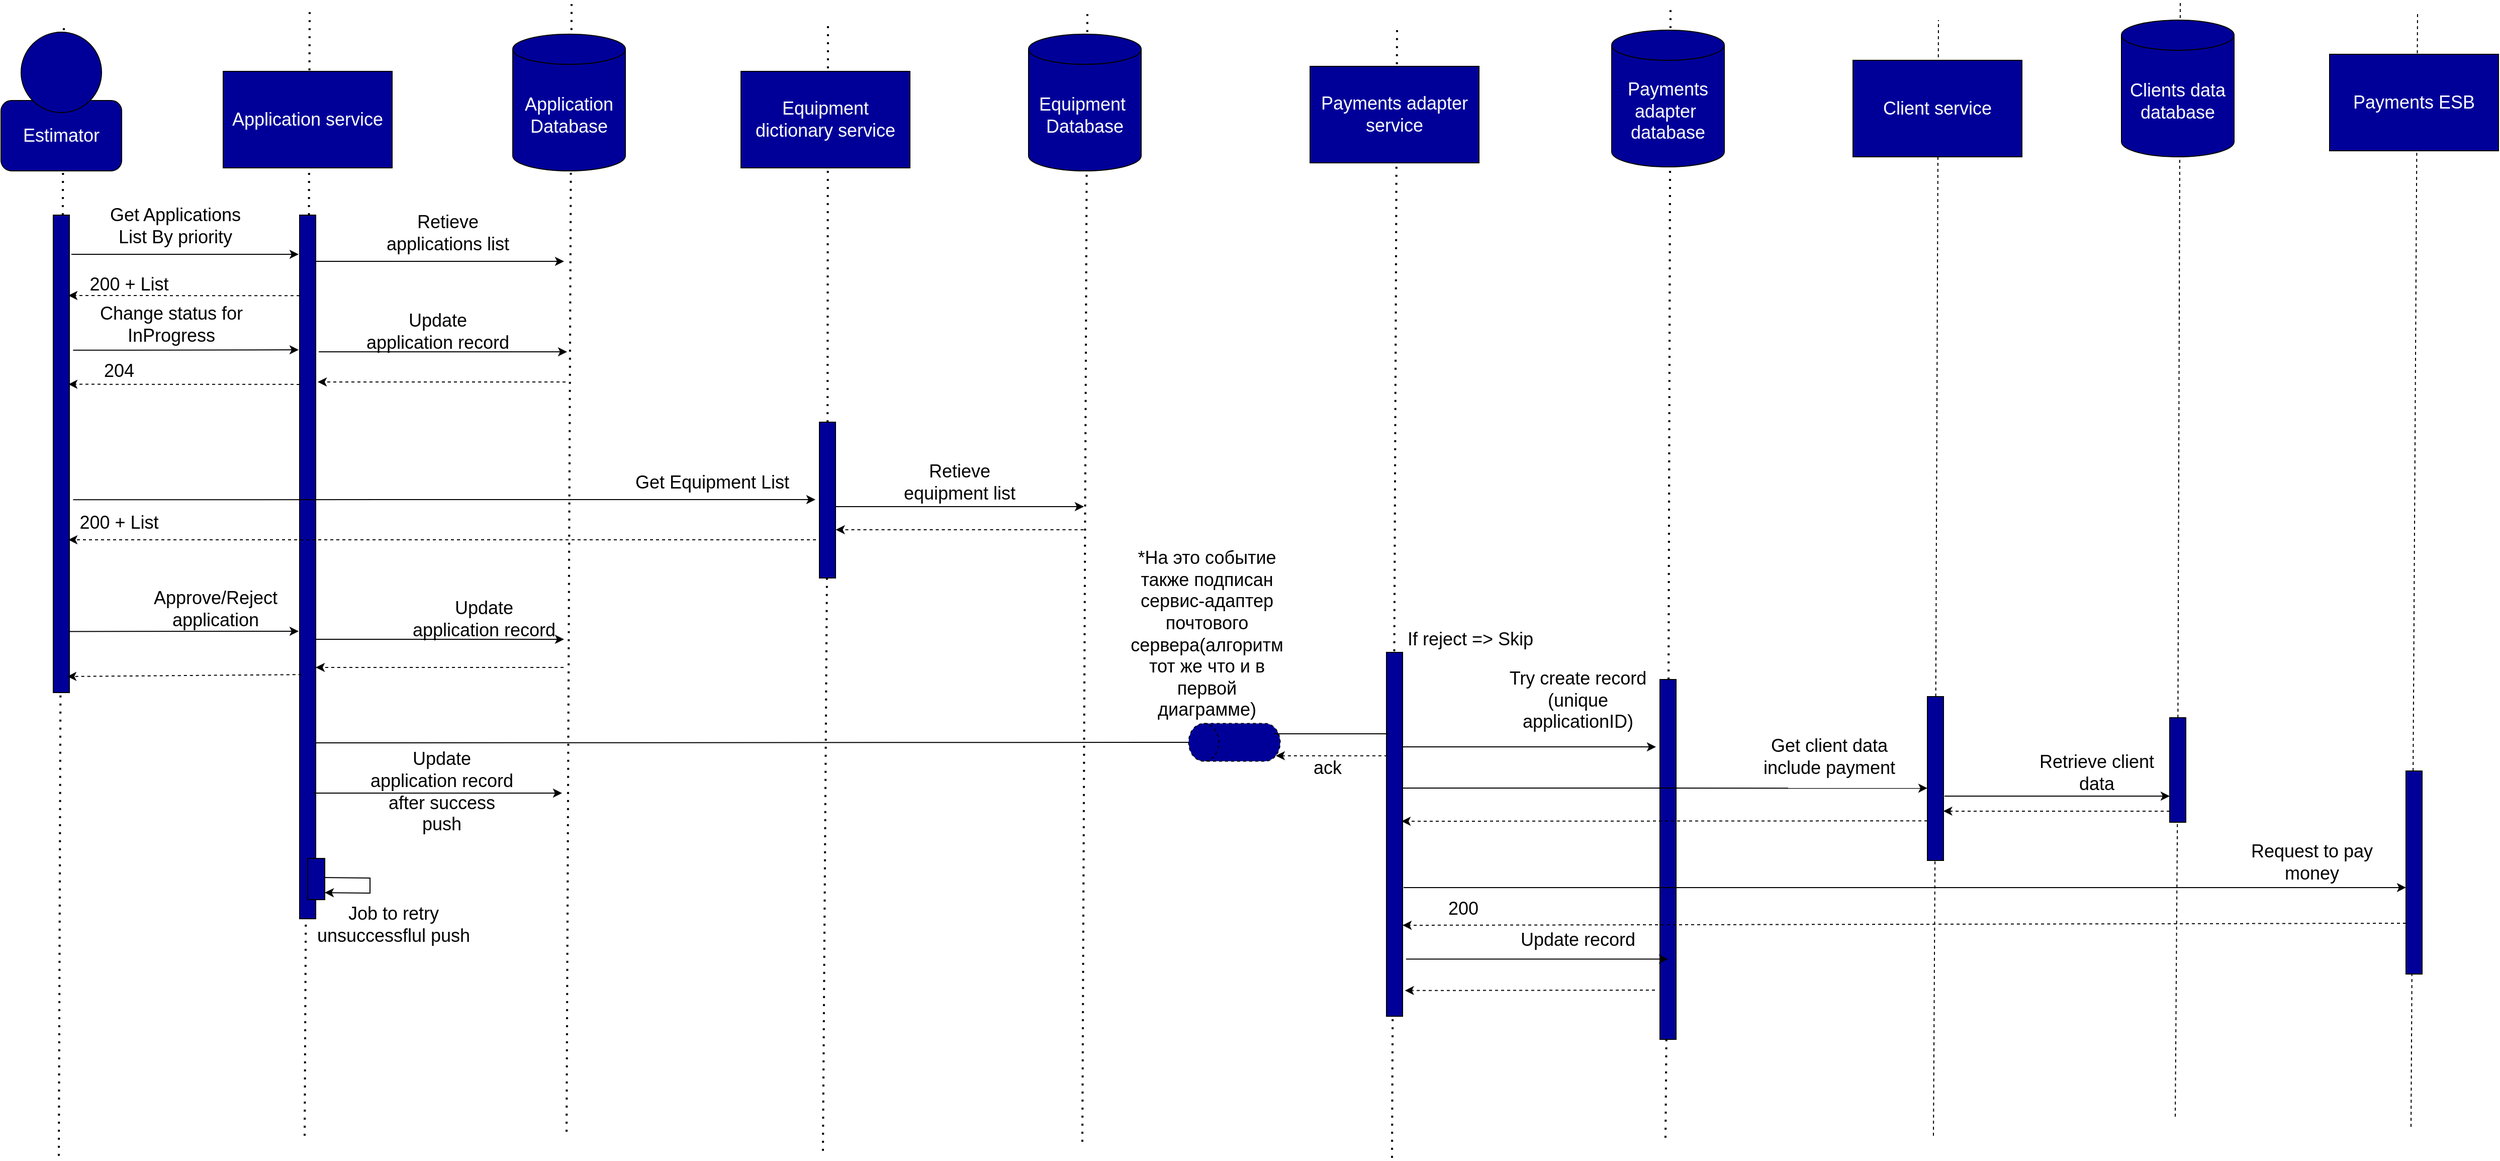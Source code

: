 <mxfile version="20.0.4" type="device"><diagram id="uiwmAPncvF2U3PIobIbL" name="Page-1"><mxGraphModel dx="5477" dy="1089" grid="0" gridSize="10" guides="1" tooltips="1" connect="1" arrows="1" fold="1" page="0" pageScale="1" pageWidth="827" pageHeight="1169" math="0" shadow="0"><root><mxCell id="0"/><mxCell id="1" parent="0"/><mxCell id="NFg4z7qOLIQKSkiyDJ2y-183" value="" style="endArrow=none;dashed=1;html=1;rounded=0;" edge="1" parent="1"><mxGeometry width="50" height="50" relative="1" as="geometry"><mxPoint x="-60" y="1185" as="sourcePoint"/><mxPoint x="-53.5" y="78" as="targetPoint"/></mxGeometry></mxCell><mxCell id="NFg4z7qOLIQKSkiyDJ2y-172" value="" style="endArrow=none;dashed=1;html=1;rounded=0;startArrow=none;" edge="1" parent="1" source="NFg4z7qOLIQKSkiyDJ2y-176"><mxGeometry width="50" height="50" relative="1" as="geometry"><mxPoint x="-294.5" y="1174.857" as="sourcePoint"/><mxPoint x="-289.5" y="65" as="targetPoint"/></mxGeometry></mxCell><mxCell id="NFg4z7qOLIQKSkiyDJ2y-170" value="" style="endArrow=none;dashed=1;html=1;rounded=0;startArrow=none;" edge="1" parent="1" source="NFg4z7qOLIQKSkiyDJ2y-173"><mxGeometry width="50" height="50" relative="1" as="geometry"><mxPoint x="-535" y="1193.857" as="sourcePoint"/><mxPoint x="-530" y="84" as="targetPoint"/></mxGeometry></mxCell><mxCell id="NFg4z7qOLIQKSkiyDJ2y-153" value="" style="endArrow=none;dashed=1;html=1;dashPattern=1 3;strokeWidth=2;rounded=0;fontSize=18;fontColor=#FFFFFF;" edge="1" parent="1"><mxGeometry width="50" height="50" relative="1" as="geometry"><mxPoint x="-1073.5" y="1215.857" as="sourcePoint"/><mxPoint x="-1068.5" y="94" as="targetPoint"/></mxGeometry></mxCell><mxCell id="NFg4z7qOLIQKSkiyDJ2y-85" value="" style="endArrow=none;dashed=1;html=1;dashPattern=1 3;strokeWidth=2;rounded=0;fontSize=18;fontColor=#FFFFFF;" edge="1" parent="1"><mxGeometry width="50" height="50" relative="1" as="geometry"><mxPoint x="-1381.5" y="1199.857" as="sourcePoint"/><mxPoint x="-1376.5" y="78" as="targetPoint"/></mxGeometry></mxCell><mxCell id="NFg4z7qOLIQKSkiyDJ2y-81" value="" style="endArrow=none;dashed=1;html=1;dashPattern=1 3;strokeWidth=2;rounded=0;fontSize=18;fontColor=#FFFFFF;startArrow=none;" edge="1" parent="1" source="NFg4z7qOLIQKSkiyDJ2y-89"><mxGeometry width="50" height="50" relative="1" as="geometry"><mxPoint x="-1639.5" y="1208.857" as="sourcePoint"/><mxPoint x="-1634.5" y="87" as="targetPoint"/></mxGeometry></mxCell><mxCell id="NFg4z7qOLIQKSkiyDJ2y-24" value="" style="endArrow=none;dashed=1;html=1;dashPattern=1 3;strokeWidth=2;rounded=0;fontSize=18;fontColor=#FFFFFF;" edge="1" parent="1"><mxGeometry width="50" height="50" relative="1" as="geometry"><mxPoint x="-1894.5" y="1189.857" as="sourcePoint"/><mxPoint x="-1889.5" y="68" as="targetPoint"/></mxGeometry></mxCell><mxCell id="NFg4z7qOLIQKSkiyDJ2y-1" value="" style="endArrow=none;dashed=1;html=1;dashPattern=1 3;strokeWidth=2;rounded=0;fontSize=18;fontColor=#FFFFFF;startArrow=none;" edge="1" parent="1" source="NFg4z7qOLIQKSkiyDJ2y-13"><mxGeometry width="50" height="50" relative="1" as="geometry"><mxPoint x="-2399.5" y="1213.857" as="sourcePoint"/><mxPoint x="-2394.5" y="92" as="targetPoint"/></mxGeometry></mxCell><mxCell id="NFg4z7qOLIQKSkiyDJ2y-5" value="" style="endArrow=none;dashed=1;html=1;dashPattern=1 3;strokeWidth=2;rounded=0;fontSize=18;fontColor=#FFFFFF;startArrow=none;" edge="1" parent="1" source="NFg4z7qOLIQKSkiyDJ2y-15"><mxGeometry width="50" height="50" relative="1" as="geometry"><mxPoint x="-2155" y="1193.857" as="sourcePoint"/><mxPoint x="-2150" y="72" as="targetPoint"/></mxGeometry></mxCell><mxCell id="NFg4z7qOLIQKSkiyDJ2y-6" value="&lt;font color=&quot;#ffffff&quot; style=&quot;font-size: 18px;&quot;&gt;Estimator&lt;/font&gt;" style="rounded=1;whiteSpace=wrap;html=1;fillColor=#000099;" vertex="1" parent="1"><mxGeometry x="-2457" y="164" width="120" height="70" as="geometry"/></mxCell><mxCell id="NFg4z7qOLIQKSkiyDJ2y-7" value="" style="ellipse;whiteSpace=wrap;html=1;aspect=fixed;fillColor=#000099;fontColor=#ffffff;strokeColor=#000000;" vertex="1" parent="1"><mxGeometry x="-2437" y="96" width="80" height="80" as="geometry"/></mxCell><mxCell id="NFg4z7qOLIQKSkiyDJ2y-8" value="Application service" style="rounded=0;whiteSpace=wrap;html=1;fontSize=18;fontColor=#FFFFFF;strokeColor=#000000;fillColor=#000099;" vertex="1" parent="1"><mxGeometry x="-2236" y="135" width="168" height="96" as="geometry"/></mxCell><mxCell id="NFg4z7qOLIQKSkiyDJ2y-9" value="Equipment dictionary service" style="rounded=0;whiteSpace=wrap;html=1;fontSize=18;fontColor=#FFFFFF;strokeColor=#000000;fillColor=#000099;" vertex="1" parent="1"><mxGeometry x="-1721" y="135" width="168" height="96" as="geometry"/></mxCell><mxCell id="NFg4z7qOLIQKSkiyDJ2y-11" value="Application&lt;br&gt;Database" style="shape=cylinder3;whiteSpace=wrap;html=1;boundedLbl=1;backgroundOutline=1;size=15;fontSize=18;fontColor=#FFFFFF;strokeColor=#000000;fillColor=#000099;" vertex="1" parent="1"><mxGeometry x="-1948" y="98" width="112" height="136" as="geometry"/></mxCell><mxCell id="NFg4z7qOLIQKSkiyDJ2y-12" value="Equipment&amp;nbsp;&lt;br&gt;Database" style="shape=cylinder3;whiteSpace=wrap;html=1;boundedLbl=1;backgroundOutline=1;size=15;fontSize=18;fontColor=#FFFFFF;strokeColor=#000000;fillColor=#000099;" vertex="1" parent="1"><mxGeometry x="-1435" y="98" width="112" height="136" as="geometry"/></mxCell><mxCell id="NFg4z7qOLIQKSkiyDJ2y-13" value="" style="rounded=0;whiteSpace=wrap;html=1;fontSize=18;fontColor=#FFFFFF;strokeColor=#000000;fillColor=#000099;" vertex="1" parent="1"><mxGeometry x="-2405" y="278" width="16" height="475" as="geometry"/></mxCell><mxCell id="NFg4z7qOLIQKSkiyDJ2y-14" value="" style="endArrow=none;dashed=1;html=1;dashPattern=1 3;strokeWidth=2;rounded=0;fontSize=18;fontColor=#FFFFFF;" edge="1" parent="1" target="NFg4z7qOLIQKSkiyDJ2y-13"><mxGeometry width="50" height="50" relative="1" as="geometry"><mxPoint x="-2399.5" y="1213.857" as="sourcePoint"/><mxPoint x="-2394.5" y="92" as="targetPoint"/></mxGeometry></mxCell><mxCell id="NFg4z7qOLIQKSkiyDJ2y-15" value="" style="rounded=0;whiteSpace=wrap;html=1;fontSize=18;fontColor=#FFFFFF;strokeColor=#000000;fillColor=#000099;" vertex="1" parent="1"><mxGeometry x="-2160" y="278" width="16" height="700" as="geometry"/></mxCell><mxCell id="NFg4z7qOLIQKSkiyDJ2y-16" value="" style="endArrow=none;dashed=1;html=1;dashPattern=1 3;strokeWidth=2;rounded=0;fontSize=18;fontColor=#FFFFFF;" edge="1" parent="1" target="NFg4z7qOLIQKSkiyDJ2y-15"><mxGeometry width="50" height="50" relative="1" as="geometry"><mxPoint x="-2155" y="1193.857" as="sourcePoint"/><mxPoint x="-2150" y="72" as="targetPoint"/></mxGeometry></mxCell><mxCell id="NFg4z7qOLIQKSkiyDJ2y-17" value="" style="endArrow=classic;html=1;rounded=0;fontSize=18;fontColor=#FFFFFF;" edge="1" parent="1"><mxGeometry width="50" height="50" relative="1" as="geometry"><mxPoint x="-2387" y="317" as="sourcePoint"/><mxPoint x="-2161" y="317" as="targetPoint"/></mxGeometry></mxCell><mxCell id="NFg4z7qOLIQKSkiyDJ2y-18" value="&lt;font color=&quot;#000000&quot;&gt;Get Applications &lt;br&gt;List By priority&lt;/font&gt;" style="text;html=1;align=center;verticalAlign=middle;resizable=0;points=[];autosize=1;strokeColor=none;fillColor=none;fontSize=18;fontColor=#FFFFFF;" vertex="1" parent="1"><mxGeometry x="-2358.5" y="261" width="148" height="55" as="geometry"/></mxCell><mxCell id="NFg4z7qOLIQKSkiyDJ2y-19" value="" style="endArrow=classic;html=1;rounded=0;fontSize=18;fontColor=#FFFFFF;exitX=0.964;exitY=0.166;exitDx=0;exitDy=0;exitPerimeter=0;" edge="1" parent="1"><mxGeometry width="50" height="50" relative="1" as="geometry"><mxPoint x="-2143.996" y="324.004" as="sourcePoint"/><mxPoint x="-1897.0" y="324" as="targetPoint"/></mxGeometry></mxCell><mxCell id="NFg4z7qOLIQKSkiyDJ2y-20" value="Retieve applications list" style="text;html=1;strokeColor=none;fillColor=none;align=center;verticalAlign=middle;whiteSpace=wrap;rounded=0;fontSize=18;fontColor=#000000;" vertex="1" parent="1"><mxGeometry x="-2087" y="275" width="149" height="41" as="geometry"/></mxCell><mxCell id="NFg4z7qOLIQKSkiyDJ2y-21" value="" style="endArrow=classic;html=1;rounded=0;fontSize=18;fontColor=#000000;dashed=1;" edge="1" parent="1"><mxGeometry width="50" height="50" relative="1" as="geometry"><mxPoint x="-1895.5" y="444" as="sourcePoint"/><mxPoint x="-2142" y="444" as="targetPoint"/></mxGeometry></mxCell><mxCell id="NFg4z7qOLIQKSkiyDJ2y-22" value="" style="endArrow=classic;html=1;rounded=0;fontSize=18;fontColor=#000000;dashed=1;" edge="1" parent="1"><mxGeometry width="50" height="50" relative="1" as="geometry"><mxPoint x="-2160" y="358.15" as="sourcePoint"/><mxPoint x="-2390" y="358" as="targetPoint"/></mxGeometry></mxCell><mxCell id="NFg4z7qOLIQKSkiyDJ2y-23" value="200 + List" style="text;html=1;strokeColor=none;fillColor=none;align=center;verticalAlign=middle;whiteSpace=wrap;rounded=0;dashed=1;fontSize=18;fontColor=#000000;" vertex="1" parent="1"><mxGeometry x="-2383" y="332" width="107" height="30" as="geometry"/></mxCell><mxCell id="NFg4z7qOLIQKSkiyDJ2y-74" value="" style="endArrow=classic;html=1;rounded=0;fontSize=18;fontColor=#FFFFFF;exitX=1.232;exitY=0.283;exitDx=0;exitDy=0;exitPerimeter=0;" edge="1" parent="1" source="NFg4z7qOLIQKSkiyDJ2y-13"><mxGeometry width="50" height="50" relative="1" as="geometry"><mxPoint x="-2382.998" y="398.0" as="sourcePoint"/><mxPoint x="-2161" y="412" as="targetPoint"/></mxGeometry></mxCell><mxCell id="NFg4z7qOLIQKSkiyDJ2y-75" value="&lt;font color=&quot;#000000&quot;&gt;Change status for&lt;br&gt;InProgress&lt;/font&gt;" style="text;html=1;align=center;verticalAlign=middle;resizable=0;points=[];autosize=1;strokeColor=none;fillColor=none;fontSize=18;fontColor=#FFFFFF;" vertex="1" parent="1"><mxGeometry x="-2368" y="359" width="160" height="55" as="geometry"/></mxCell><mxCell id="NFg4z7qOLIQKSkiyDJ2y-76" value="" style="endArrow=classic;html=1;rounded=0;fontSize=18;fontColor=#FFFFFF;exitX=0.964;exitY=0.166;exitDx=0;exitDy=0;exitPerimeter=0;" edge="1" parent="1"><mxGeometry width="50" height="50" relative="1" as="geometry"><mxPoint x="-2140.996" y="414.004" as="sourcePoint"/><mxPoint x="-1894" y="414" as="targetPoint"/></mxGeometry></mxCell><mxCell id="NFg4z7qOLIQKSkiyDJ2y-77" value="Update application record" style="text;html=1;strokeColor=none;fillColor=none;align=center;verticalAlign=middle;whiteSpace=wrap;rounded=0;fontSize=18;fontColor=#000000;" vertex="1" parent="1"><mxGeometry x="-2097" y="373" width="149" height="41" as="geometry"/></mxCell><mxCell id="NFg4z7qOLIQKSkiyDJ2y-78" value="" style="endArrow=classic;html=1;rounded=0;fontSize=18;fontColor=#000000;dashed=1;" edge="1" parent="1"><mxGeometry width="50" height="50" relative="1" as="geometry"><mxPoint x="-2160" y="446.44" as="sourcePoint"/><mxPoint x="-2390" y="446.29" as="targetPoint"/></mxGeometry></mxCell><mxCell id="NFg4z7qOLIQKSkiyDJ2y-79" value="204" style="text;html=1;strokeColor=none;fillColor=none;align=center;verticalAlign=middle;whiteSpace=wrap;rounded=0;dashed=1;fontSize=18;fontColor=#000000;" vertex="1" parent="1"><mxGeometry x="-2393" y="418" width="107" height="30" as="geometry"/></mxCell><mxCell id="NFg4z7qOLIQKSkiyDJ2y-88" value="" style="endArrow=classic;html=1;rounded=0;fontSize=18;fontColor=#FFFFFF;exitX=1.232;exitY=0.596;exitDx=0;exitDy=0;exitPerimeter=0;" edge="1" parent="1" source="NFg4z7qOLIQKSkiyDJ2y-13"><mxGeometry width="50" height="50" relative="1" as="geometry"><mxPoint x="-2114.998" y="560.0" as="sourcePoint"/><mxPoint x="-1647" y="561" as="targetPoint"/></mxGeometry></mxCell><mxCell id="NFg4z7qOLIQKSkiyDJ2y-89" value="" style="rounded=0;whiteSpace=wrap;html=1;fontSize=18;fontColor=#FFFFFF;strokeColor=#000000;fillColor=#000099;" vertex="1" parent="1"><mxGeometry x="-1643" y="484" width="16" height="155" as="geometry"/></mxCell><mxCell id="NFg4z7qOLIQKSkiyDJ2y-90" value="" style="endArrow=none;dashed=1;html=1;dashPattern=1 3;strokeWidth=2;rounded=0;fontSize=18;fontColor=#FFFFFF;" edge="1" parent="1" target="NFg4z7qOLIQKSkiyDJ2y-89"><mxGeometry width="50" height="50" relative="1" as="geometry"><mxPoint x="-1639.5" y="1208.857" as="sourcePoint"/><mxPoint x="-1634.5" y="87" as="targetPoint"/></mxGeometry></mxCell><mxCell id="NFg4z7qOLIQKSkiyDJ2y-91" value="&lt;font color=&quot;#000000&quot;&gt;Get Equipment List&lt;/font&gt;" style="text;html=1;align=center;verticalAlign=middle;resizable=0;points=[];autosize=1;strokeColor=none;fillColor=none;fontSize=18;fontColor=#FFFFFF;" vertex="1" parent="1"><mxGeometry x="-1836" y="527" width="171" height="34" as="geometry"/></mxCell><mxCell id="NFg4z7qOLIQKSkiyDJ2y-92" value="" style="endArrow=classic;html=1;rounded=0;fontSize=18;fontColor=#FFFFFF;exitX=0.964;exitY=0.166;exitDx=0;exitDy=0;exitPerimeter=0;" edge="1" parent="1"><mxGeometry width="50" height="50" relative="1" as="geometry"><mxPoint x="-1626.996" y="568.004" as="sourcePoint"/><mxPoint x="-1380" y="568" as="targetPoint"/></mxGeometry></mxCell><mxCell id="NFg4z7qOLIQKSkiyDJ2y-93" value="Retieve equipment list" style="text;html=1;strokeColor=none;fillColor=none;align=center;verticalAlign=middle;whiteSpace=wrap;rounded=0;fontSize=18;fontColor=#000000;" vertex="1" parent="1"><mxGeometry x="-1578" y="523.5" width="149" height="41" as="geometry"/></mxCell><mxCell id="NFg4z7qOLIQKSkiyDJ2y-94" value="" style="endArrow=classic;html=1;rounded=0;fontSize=18;fontColor=#000000;dashed=1;" edge="1" parent="1"><mxGeometry width="50" height="50" relative="1" as="geometry"><mxPoint x="-1380.25" y="591" as="sourcePoint"/><mxPoint x="-1626.75" y="591" as="targetPoint"/></mxGeometry></mxCell><mxCell id="NFg4z7qOLIQKSkiyDJ2y-95" value="" style="endArrow=classic;html=1;rounded=0;fontSize=18;fontColor=#000000;dashed=1;entryX=0.938;entryY=0.68;entryDx=0;entryDy=0;entryPerimeter=0;" edge="1" parent="1" target="NFg4z7qOLIQKSkiyDJ2y-13"><mxGeometry width="50" height="50" relative="1" as="geometry"><mxPoint x="-1646.5" y="601" as="sourcePoint"/><mxPoint x="-1893" y="601" as="targetPoint"/></mxGeometry></mxCell><mxCell id="NFg4z7qOLIQKSkiyDJ2y-96" value="200 + List" style="text;html=1;strokeColor=none;fillColor=none;align=center;verticalAlign=middle;whiteSpace=wrap;rounded=0;dashed=1;fontSize=18;fontColor=#000000;" vertex="1" parent="1"><mxGeometry x="-2393" y="569" width="107" height="30" as="geometry"/></mxCell><mxCell id="NFg4z7qOLIQKSkiyDJ2y-97" value="" style="endArrow=classic;html=1;rounded=0;exitX=0.964;exitY=0.872;exitDx=0;exitDy=0;exitPerimeter=0;" edge="1" parent="1" source="NFg4z7qOLIQKSkiyDJ2y-13"><mxGeometry width="50" height="50" relative="1" as="geometry"><mxPoint x="-1509" y="662" as="sourcePoint"/><mxPoint x="-2161" y="692" as="targetPoint"/></mxGeometry></mxCell><mxCell id="NFg4z7qOLIQKSkiyDJ2y-99" value="Approve/Reject application" style="text;html=1;strokeColor=none;fillColor=none;align=center;verticalAlign=middle;whiteSpace=wrap;rounded=0;dashed=1;fontSize=18;fontColor=#000000;" vertex="1" parent="1"><mxGeometry x="-2297" y="655" width="107" height="30" as="geometry"/></mxCell><mxCell id="NFg4z7qOLIQKSkiyDJ2y-100" value="" style="endArrow=classic;html=1;rounded=0;fontSize=18;fontColor=#FFFFFF;exitX=0.964;exitY=0.166;exitDx=0;exitDy=0;exitPerimeter=0;" edge="1" parent="1"><mxGeometry width="50" height="50" relative="1" as="geometry"><mxPoint x="-2143.996" y="700.004" as="sourcePoint"/><mxPoint x="-1897.0" y="700" as="targetPoint"/></mxGeometry></mxCell><mxCell id="NFg4z7qOLIQKSkiyDJ2y-101" value="Update application record" style="text;html=1;strokeColor=none;fillColor=none;align=center;verticalAlign=middle;whiteSpace=wrap;rounded=0;fontSize=18;fontColor=#000000;" vertex="1" parent="1"><mxGeometry x="-2051" y="659" width="149" height="41" as="geometry"/></mxCell><mxCell id="NFg4z7qOLIQKSkiyDJ2y-102" value="" style="endArrow=classic;html=1;rounded=0;fontSize=18;fontColor=#000000;dashed=1;" edge="1" parent="1"><mxGeometry width="50" height="50" relative="1" as="geometry"><mxPoint x="-1897.5" y="728" as="sourcePoint"/><mxPoint x="-2144" y="728" as="targetPoint"/></mxGeometry></mxCell><mxCell id="NFg4z7qOLIQKSkiyDJ2y-103" value="" style="endArrow=classic;html=1;rounded=0;fontSize=18;fontColor=#000000;dashed=1;exitX=0.116;exitY=0.653;exitDx=0;exitDy=0;exitPerimeter=0;" edge="1" parent="1" source="NFg4z7qOLIQKSkiyDJ2y-15"><mxGeometry width="50" height="50" relative="1" as="geometry"><mxPoint x="-2158.5" y="731" as="sourcePoint"/><mxPoint x="-2391" y="737" as="targetPoint"/></mxGeometry></mxCell><mxCell id="NFg4z7qOLIQKSkiyDJ2y-137" value="" style="shape=cylinder3;whiteSpace=wrap;html=1;boundedLbl=1;backgroundOutline=1;size=15;dashed=1;fontSize=18;fontColor=#000000;strokeColor=#000000;fillColor=#000099;rotation=-90;" vertex="1" parent="1"><mxGeometry x="-1249" y="757" width="37.5" height="91" as="geometry"/></mxCell><mxCell id="NFg4z7qOLIQKSkiyDJ2y-138" value="" style="endArrow=none;html=1;rounded=0;entryX=0.5;entryY=0;entryDx=0;entryDy=0;entryPerimeter=0;exitX=1;exitY=0.75;exitDx=0;exitDy=0;" edge="1" parent="1" source="NFg4z7qOLIQKSkiyDJ2y-15" target="NFg4z7qOLIQKSkiyDJ2y-137"><mxGeometry width="50" height="50" relative="1" as="geometry"><mxPoint x="-1630" y="662" as="sourcePoint"/><mxPoint x="-1580" y="612" as="targetPoint"/></mxGeometry></mxCell><mxCell id="NFg4z7qOLIQKSkiyDJ2y-140" value="*На это событие также подписан сервис-адаптер почтового сервера(алгоритм тот же что и в первой диаграмме)" style="text;html=1;strokeColor=none;fillColor=none;align=center;verticalAlign=middle;whiteSpace=wrap;rounded=0;fontSize=18;fontColor=#000000;" vertex="1" parent="1"><mxGeometry x="-1332" y="674" width="149" height="41" as="geometry"/></mxCell><mxCell id="NFg4z7qOLIQKSkiyDJ2y-141" value="" style="endArrow=classic;html=1;rounded=0;fontSize=18;fontColor=#FFFFFF;exitX=0.964;exitY=0.166;exitDx=0;exitDy=0;exitPerimeter=0;" edge="1" parent="1"><mxGeometry width="50" height="50" relative="1" as="geometry"><mxPoint x="-2145.996" y="853.004" as="sourcePoint"/><mxPoint x="-1899.0" y="853" as="targetPoint"/></mxGeometry></mxCell><mxCell id="NFg4z7qOLIQKSkiyDJ2y-142" value="Update application record after success push" style="text;html=1;strokeColor=none;fillColor=none;align=center;verticalAlign=middle;whiteSpace=wrap;rounded=0;fontSize=18;fontColor=#000000;" vertex="1" parent="1"><mxGeometry x="-2093" y="831" width="149" height="41" as="geometry"/></mxCell><mxCell id="NFg4z7qOLIQKSkiyDJ2y-143" value="" style="rounded=0;whiteSpace=wrap;html=1;fontSize=18;fontColor=#FFFFFF;strokeColor=#000000;fillColor=#000099;" vertex="1" parent="1"><mxGeometry x="-2152" y="918" width="17" height="41" as="geometry"/></mxCell><mxCell id="NFg4z7qOLIQKSkiyDJ2y-148" value="" style="endArrow=classic;html=1;rounded=0;fontSize=18;fontColor=#000000;exitX=1;exitY=0.25;exitDx=0;exitDy=0;entryX=1;entryY=0.75;entryDx=0;entryDy=0;" edge="1" parent="1"><mxGeometry width="50" height="50" relative="1" as="geometry"><mxPoint x="-2135.0" y="937" as="sourcePoint"/><mxPoint x="-2135.0" y="952" as="targetPoint"/><Array as="points"><mxPoint x="-2090" y="937.5"/><mxPoint x="-2090" y="952.5"/></Array></mxGeometry></mxCell><mxCell id="NFg4z7qOLIQKSkiyDJ2y-149" value="&lt;font color=&quot;#000000&quot;&gt;Job to retry&lt;br&gt;unsuccessflul push&lt;br&gt;&lt;/font&gt;" style="text;html=1;align=center;verticalAlign=middle;resizable=0;points=[];autosize=1;strokeColor=none;fillColor=none;fontSize=18;fontColor=#FFFFFF;" vertex="1" parent="1"><mxGeometry x="-2152" y="956.5" width="170" height="55" as="geometry"/></mxCell><mxCell id="NFg4z7qOLIQKSkiyDJ2y-150" value="" style="endArrow=none;dashed=1;html=1;dashPattern=1 3;strokeWidth=2;rounded=0;fontSize=18;fontColor=#FFFFFF;startArrow=none;" edge="1" parent="1" source="NFg4z7qOLIQKSkiyDJ2y-159"><mxGeometry width="50" height="50" relative="1" as="geometry"><mxPoint x="-801.5" y="1195.857" as="sourcePoint"/><mxPoint x="-796.5" y="74" as="targetPoint"/></mxGeometry></mxCell><mxCell id="NFg4z7qOLIQKSkiyDJ2y-151" value="Payments adapter&amp;nbsp;&lt;br&gt;database" style="shape=cylinder3;whiteSpace=wrap;html=1;boundedLbl=1;backgroundOutline=1;size=15;fontSize=18;fontColor=#FFFFFF;strokeColor=#000000;fillColor=#000099;" vertex="1" parent="1"><mxGeometry x="-855" y="94" width="112" height="136" as="geometry"/></mxCell><mxCell id="NFg4z7qOLIQKSkiyDJ2y-152" value="Payments adapter service" style="rounded=0;whiteSpace=wrap;html=1;fontSize=18;fontColor=#FFFFFF;strokeColor=#000000;fillColor=#000099;" vertex="1" parent="1"><mxGeometry x="-1155" y="130" width="168" height="96" as="geometry"/></mxCell><mxCell id="NFg4z7qOLIQKSkiyDJ2y-154" value="" style="rounded=0;whiteSpace=wrap;html=1;fontSize=18;fontColor=#FFFFFF;strokeColor=#000000;fillColor=#000099;" vertex="1" parent="1"><mxGeometry x="-1079" y="713" width="16" height="362" as="geometry"/></mxCell><mxCell id="NFg4z7qOLIQKSkiyDJ2y-155" value="" style="endArrow=none;html=1;rounded=0;" edge="1" parent="1"><mxGeometry width="50" height="50" relative="1" as="geometry"><mxPoint x="-1191" y="794" as="sourcePoint"/><mxPoint x="-1077" y="794" as="targetPoint"/></mxGeometry></mxCell><mxCell id="NFg4z7qOLIQKSkiyDJ2y-156" value="If reject =&amp;gt; Skip" style="text;html=1;strokeColor=none;fillColor=none;align=center;verticalAlign=middle;whiteSpace=wrap;rounded=0;fontSize=18;fontColor=#000000;" vertex="1" parent="1"><mxGeometry x="-1070" y="679" width="149" height="41" as="geometry"/></mxCell><mxCell id="NFg4z7qOLIQKSkiyDJ2y-159" value="" style="rounded=0;whiteSpace=wrap;html=1;fontSize=18;fontColor=#FFFFFF;strokeColor=#000000;fillColor=#000099;" vertex="1" parent="1"><mxGeometry x="-807" y="740" width="16" height="358" as="geometry"/></mxCell><mxCell id="NFg4z7qOLIQKSkiyDJ2y-160" value="" style="endArrow=none;dashed=1;html=1;dashPattern=1 3;strokeWidth=2;rounded=0;fontSize=18;fontColor=#FFFFFF;" edge="1" parent="1" target="NFg4z7qOLIQKSkiyDJ2y-159"><mxGeometry width="50" height="50" relative="1" as="geometry"><mxPoint x="-801.5" y="1195.857" as="sourcePoint"/><mxPoint x="-796.5" y="74" as="targetPoint"/></mxGeometry></mxCell><mxCell id="NFg4z7qOLIQKSkiyDJ2y-161" value="" style="endArrow=classic;html=1;rounded=0;exitX=1;exitY=0;exitDx=0;exitDy=0;" edge="1" parent="1" source="NFg4z7qOLIQKSkiyDJ2y-167"><mxGeometry width="50" height="50" relative="1" as="geometry"><mxPoint x="-1627" y="737" as="sourcePoint"/><mxPoint x="-811" y="807" as="targetPoint"/></mxGeometry></mxCell><mxCell id="NFg4z7qOLIQKSkiyDJ2y-163" value="Try create record (unique applicationID)" style="text;html=1;strokeColor=none;fillColor=none;align=center;verticalAlign=middle;whiteSpace=wrap;rounded=0;fontSize=18;fontColor=#000000;" vertex="1" parent="1"><mxGeometry x="-963" y="740" width="149" height="41" as="geometry"/></mxCell><mxCell id="NFg4z7qOLIQKSkiyDJ2y-164" value="" style="endArrow=classic;html=1;rounded=0;exitX=0.899;exitY=0.215;exitDx=0;exitDy=0;exitPerimeter=0;entryX=0.145;entryY=1;entryDx=0;entryDy=-4.35;entryPerimeter=0;dashed=1;" edge="1" parent="1" source="NFg4z7qOLIQKSkiyDJ2y-167" target="NFg4z7qOLIQKSkiyDJ2y-137"><mxGeometry width="50" height="50" relative="1" as="geometry"><mxPoint x="-1627" y="573" as="sourcePoint"/><mxPoint x="-1577" y="523" as="targetPoint"/></mxGeometry></mxCell><mxCell id="NFg4z7qOLIQKSkiyDJ2y-167" value="ack" style="text;html=1;strokeColor=none;fillColor=none;align=center;verticalAlign=middle;whiteSpace=wrap;rounded=0;fontSize=18;fontColor=#000000;" vertex="1" parent="1"><mxGeometry x="-1212" y="807" width="149" height="41" as="geometry"/></mxCell><mxCell id="NFg4z7qOLIQKSkiyDJ2y-168" value="" style="endArrow=classic;html=1;rounded=0;exitX=1;exitY=1;exitDx=0;exitDy=0;entryX=0;entryY=0.559;entryDx=0;entryDy=0;entryPerimeter=0;" edge="1" parent="1" source="NFg4z7qOLIQKSkiyDJ2y-167" target="NFg4z7qOLIQKSkiyDJ2y-173"><mxGeometry width="50" height="50" relative="1" as="geometry"><mxPoint x="-1339" y="563" as="sourcePoint"/><mxPoint x="-618" y="828" as="targetPoint"/></mxGeometry></mxCell><mxCell id="NFg4z7qOLIQKSkiyDJ2y-169" value="Client service" style="rounded=0;whiteSpace=wrap;html=1;fontSize=18;fontColor=#FFFFFF;strokeColor=#000000;fillColor=#000099;" vertex="1" parent="1"><mxGeometry x="-615" y="124" width="168" height="96" as="geometry"/></mxCell><mxCell id="NFg4z7qOLIQKSkiyDJ2y-171" value="Clients data&lt;br&gt;database" style="shape=cylinder3;whiteSpace=wrap;html=1;boundedLbl=1;backgroundOutline=1;size=15;fontSize=18;fontColor=#FFFFFF;strokeColor=#000000;fillColor=#000099;" vertex="1" parent="1"><mxGeometry x="-348" y="84" width="112" height="136" as="geometry"/></mxCell><mxCell id="NFg4z7qOLIQKSkiyDJ2y-173" value="" style="rounded=0;whiteSpace=wrap;html=1;fontSize=18;fontColor=#FFFFFF;strokeColor=#000000;fillColor=#000099;" vertex="1" parent="1"><mxGeometry x="-541" y="757" width="16" height="163" as="geometry"/></mxCell><mxCell id="NFg4z7qOLIQKSkiyDJ2y-174" value="" style="endArrow=none;dashed=1;html=1;rounded=0;" edge="1" parent="1" target="NFg4z7qOLIQKSkiyDJ2y-173"><mxGeometry width="50" height="50" relative="1" as="geometry"><mxPoint x="-535" y="1193.857" as="sourcePoint"/><mxPoint x="-530" y="84" as="targetPoint"/></mxGeometry></mxCell><mxCell id="NFg4z7qOLIQKSkiyDJ2y-175" value="Get client data include payment" style="text;html=1;strokeColor=none;fillColor=none;align=center;verticalAlign=middle;whiteSpace=wrap;rounded=0;fontSize=18;fontColor=#000000;" vertex="1" parent="1"><mxGeometry x="-713" y="796" width="149" height="41" as="geometry"/></mxCell><mxCell id="NFg4z7qOLIQKSkiyDJ2y-176" value="" style="rounded=0;whiteSpace=wrap;html=1;fontSize=18;fontColor=#FFFFFF;strokeColor=#000000;fillColor=#000099;" vertex="1" parent="1"><mxGeometry x="-300" y="778" width="16" height="104" as="geometry"/></mxCell><mxCell id="NFg4z7qOLIQKSkiyDJ2y-177" value="" style="endArrow=none;dashed=1;html=1;rounded=0;" edge="1" parent="1" target="NFg4z7qOLIQKSkiyDJ2y-176"><mxGeometry width="50" height="50" relative="1" as="geometry"><mxPoint x="-294.5" y="1174.857" as="sourcePoint"/><mxPoint x="-289.5" y="65" as="targetPoint"/></mxGeometry></mxCell><mxCell id="NFg4z7qOLIQKSkiyDJ2y-178" value="" style="endArrow=classic;html=1;rounded=0;entryX=0;entryY=0.75;entryDx=0;entryDy=0;exitX=1.062;exitY=0.607;exitDx=0;exitDy=0;exitPerimeter=0;" edge="1" parent="1" source="NFg4z7qOLIQKSkiyDJ2y-173" target="NFg4z7qOLIQKSkiyDJ2y-176"><mxGeometry width="50" height="50" relative="1" as="geometry"><mxPoint x="-459" y="857" as="sourcePoint"/><mxPoint x="-409" y="807" as="targetPoint"/></mxGeometry></mxCell><mxCell id="NFg4z7qOLIQKSkiyDJ2y-179" value="" style="endArrow=classic;html=1;rounded=0;exitX=0;exitY=0.894;exitDx=0;exitDy=0;exitPerimeter=0;entryX=0.982;entryY=0.699;entryDx=0;entryDy=0;entryPerimeter=0;dashed=1;" edge="1" parent="1" source="NFg4z7qOLIQKSkiyDJ2y-176" target="NFg4z7qOLIQKSkiyDJ2y-173"><mxGeometry width="50" height="50" relative="1" as="geometry"><mxPoint x="-999" y="685" as="sourcePoint"/><mxPoint x="-949" y="635" as="targetPoint"/></mxGeometry></mxCell><mxCell id="NFg4z7qOLIQKSkiyDJ2y-180" value="Retrieve client data" style="text;html=1;strokeColor=none;fillColor=none;align=center;verticalAlign=middle;whiteSpace=wrap;rounded=0;fontSize=18;fontColor=#000000;" vertex="1" parent="1"><mxGeometry x="-447" y="812" width="149" height="41" as="geometry"/></mxCell><mxCell id="NFg4z7qOLIQKSkiyDJ2y-181" value="" style="endArrow=classic;html=1;rounded=0;exitX=0;exitY=0.894;exitDx=0;exitDy=0;exitPerimeter=0;dashed=1;" edge="1" parent="1"><mxGeometry width="50" height="50" relative="1" as="geometry"><mxPoint x="-541" y="880.606" as="sourcePoint"/><mxPoint x="-1064" y="881" as="targetPoint"/></mxGeometry></mxCell><mxCell id="NFg4z7qOLIQKSkiyDJ2y-182" value="Payments ESB" style="rounded=0;whiteSpace=wrap;html=1;fontSize=18;fontColor=#FFFFFF;strokeColor=#000000;fillColor=#000099;" vertex="1" parent="1"><mxGeometry x="-141" y="118" width="168" height="96" as="geometry"/></mxCell><mxCell id="NFg4z7qOLIQKSkiyDJ2y-184" value="" style="rounded=0;whiteSpace=wrap;html=1;fontSize=18;fontColor=#FFFFFF;strokeColor=#000000;fillColor=#000099;" vertex="1" parent="1"><mxGeometry x="-65" y="831" width="16" height="202" as="geometry"/></mxCell><mxCell id="NFg4z7qOLIQKSkiyDJ2y-185" value="" style="endArrow=classic;html=1;rounded=0;entryX=0;entryY=0.574;entryDx=0;entryDy=0;entryPerimeter=0;" edge="1" parent="1" target="NFg4z7qOLIQKSkiyDJ2y-184"><mxGeometry width="50" height="50" relative="1" as="geometry"><mxPoint x="-1062" y="947" as="sourcePoint"/><mxPoint x="-70" y="944" as="targetPoint"/></mxGeometry></mxCell><mxCell id="NFg4z7qOLIQKSkiyDJ2y-186" value="Request to pay money" style="text;html=1;strokeColor=none;fillColor=none;align=center;verticalAlign=middle;whiteSpace=wrap;rounded=0;fontSize=18;fontColor=#000000;" vertex="1" parent="1"><mxGeometry x="-233" y="901" width="149" height="41" as="geometry"/></mxCell><mxCell id="NFg4z7qOLIQKSkiyDJ2y-187" value="" style="endArrow=classic;html=1;rounded=0;exitX=0;exitY=0.75;exitDx=0;exitDy=0;entryX=1;entryY=0.75;entryDx=0;entryDy=0;dashed=1;" edge="1" parent="1" source="NFg4z7qOLIQKSkiyDJ2y-184" target="NFg4z7qOLIQKSkiyDJ2y-154"><mxGeometry width="50" height="50" relative="1" as="geometry"><mxPoint x="-367" y="820" as="sourcePoint"/><mxPoint x="-317" y="770" as="targetPoint"/></mxGeometry></mxCell><mxCell id="NFg4z7qOLIQKSkiyDJ2y-188" value="200" style="text;html=1;strokeColor=none;fillColor=none;align=center;verticalAlign=middle;whiteSpace=wrap;rounded=0;fontSize=18;fontColor=#000000;" vertex="1" parent="1"><mxGeometry x="-1077" y="947" width="149" height="41" as="geometry"/></mxCell><mxCell id="NFg4z7qOLIQKSkiyDJ2y-189" value="" style="endArrow=classic;html=1;rounded=0;exitX=1.214;exitY=0.843;exitDx=0;exitDy=0;exitPerimeter=0;entryX=0.5;entryY=0.777;entryDx=0;entryDy=0;entryPerimeter=0;" edge="1" parent="1" source="NFg4z7qOLIQKSkiyDJ2y-154" target="NFg4z7qOLIQKSkiyDJ2y-159"><mxGeometry width="50" height="50" relative="1" as="geometry"><mxPoint x="-367" y="830" as="sourcePoint"/><mxPoint x="-317" y="780" as="targetPoint"/></mxGeometry></mxCell><mxCell id="NFg4z7qOLIQKSkiyDJ2y-190" value="Update record" style="text;html=1;strokeColor=none;fillColor=none;align=center;verticalAlign=middle;whiteSpace=wrap;rounded=0;fontSize=18;fontColor=#000000;" vertex="1" parent="1"><mxGeometry x="-963" y="978" width="149" height="41" as="geometry"/></mxCell><mxCell id="NFg4z7qOLIQKSkiyDJ2y-191" value="" style="endArrow=classic;html=1;rounded=0;entryX=1.393;entryY=0.91;entryDx=0;entryDy=0;entryPerimeter=0;dashed=1;" edge="1" parent="1"><mxGeometry width="50" height="50" relative="1" as="geometry"><mxPoint x="-812" y="1049" as="sourcePoint"/><mxPoint x="-1060.712" y="1049.42" as="targetPoint"/></mxGeometry></mxCell></root></mxGraphModel></diagram></mxfile>
